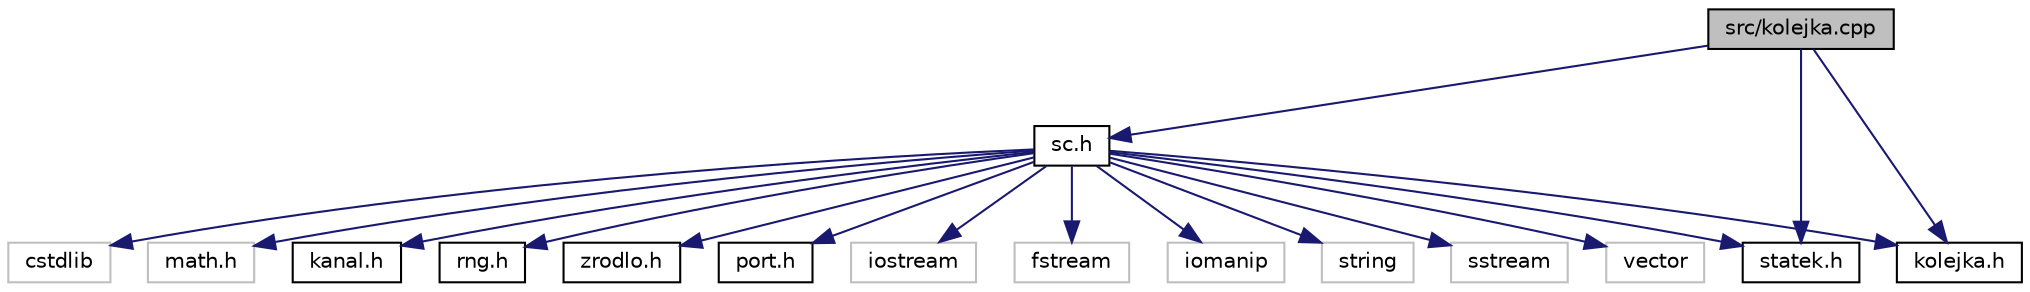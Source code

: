 digraph "src/kolejka.cpp"
{
  edge [fontname="Helvetica",fontsize="10",labelfontname="Helvetica",labelfontsize="10"];
  node [fontname="Helvetica",fontsize="10",shape=record];
  Node1 [label="src/kolejka.cpp",height=0.2,width=0.4,color="black", fillcolor="grey75", style="filled", fontcolor="black"];
  Node1 -> Node2 [color="midnightblue",fontsize="10",style="solid",fontname="Helvetica"];
  Node2 [label="sc.h",height=0.2,width=0.4,color="black", fillcolor="white", style="filled",URL="$sc_8h.html",tooltip="Definicja sc. "];
  Node2 -> Node3 [color="midnightblue",fontsize="10",style="solid",fontname="Helvetica"];
  Node3 [label="iostream",height=0.2,width=0.4,color="grey75", fillcolor="white", style="filled"];
  Node2 -> Node4 [color="midnightblue",fontsize="10",style="solid",fontname="Helvetica"];
  Node4 [label="fstream",height=0.2,width=0.4,color="grey75", fillcolor="white", style="filled"];
  Node2 -> Node5 [color="midnightblue",fontsize="10",style="solid",fontname="Helvetica"];
  Node5 [label="iomanip",height=0.2,width=0.4,color="grey75", fillcolor="white", style="filled"];
  Node2 -> Node6 [color="midnightblue",fontsize="10",style="solid",fontname="Helvetica"];
  Node6 [label="string",height=0.2,width=0.4,color="grey75", fillcolor="white", style="filled"];
  Node2 -> Node7 [color="midnightblue",fontsize="10",style="solid",fontname="Helvetica"];
  Node7 [label="sstream",height=0.2,width=0.4,color="grey75", fillcolor="white", style="filled"];
  Node2 -> Node8 [color="midnightblue",fontsize="10",style="solid",fontname="Helvetica"];
  Node8 [label="vector",height=0.2,width=0.4,color="grey75", fillcolor="white", style="filled"];
  Node2 -> Node9 [color="midnightblue",fontsize="10",style="solid",fontname="Helvetica"];
  Node9 [label="cstdlib",height=0.2,width=0.4,color="grey75", fillcolor="white", style="filled"];
  Node2 -> Node10 [color="midnightblue",fontsize="10",style="solid",fontname="Helvetica"];
  Node10 [label="math.h",height=0.2,width=0.4,color="grey75", fillcolor="white", style="filled"];
  Node2 -> Node11 [color="midnightblue",fontsize="10",style="solid",fontname="Helvetica"];
  Node11 [label="statek.h",height=0.2,width=0.4,color="black", fillcolor="white", style="filled",URL="$statek_8h.html"];
  Node2 -> Node12 [color="midnightblue",fontsize="10",style="solid",fontname="Helvetica"];
  Node12 [label="kanal.h",height=0.2,width=0.4,color="black", fillcolor="white", style="filled",URL="$kanal_8h.html",tooltip="Definicja obiektu kanalu. "];
  Node2 -> Node13 [color="midnightblue",fontsize="10",style="solid",fontname="Helvetica"];
  Node13 [label="rng.h",height=0.2,width=0.4,color="black", fillcolor="white", style="filled",URL="$rng_8h.html"];
  Node2 -> Node14 [color="midnightblue",fontsize="10",style="solid",fontname="Helvetica"];
  Node14 [label="kolejka.h",height=0.2,width=0.4,color="black", fillcolor="white", style="filled",URL="$kolejka_8h.html",tooltip="Definicja kolejki. "];
  Node2 -> Node15 [color="midnightblue",fontsize="10",style="solid",fontname="Helvetica"];
  Node15 [label="zrodlo.h",height=0.2,width=0.4,color="black", fillcolor="white", style="filled",URL="$zrodlo_8h.html",tooltip="Definicja zrodla. "];
  Node2 -> Node16 [color="midnightblue",fontsize="10",style="solid",fontname="Helvetica"];
  Node16 [label="port.h",height=0.2,width=0.4,color="black", fillcolor="white", style="filled",URL="$port_8h.html",tooltip="Definicja portu. "];
  Node1 -> Node14 [color="midnightblue",fontsize="10",style="solid",fontname="Helvetica"];
  Node1 -> Node11 [color="midnightblue",fontsize="10",style="solid",fontname="Helvetica"];
}

